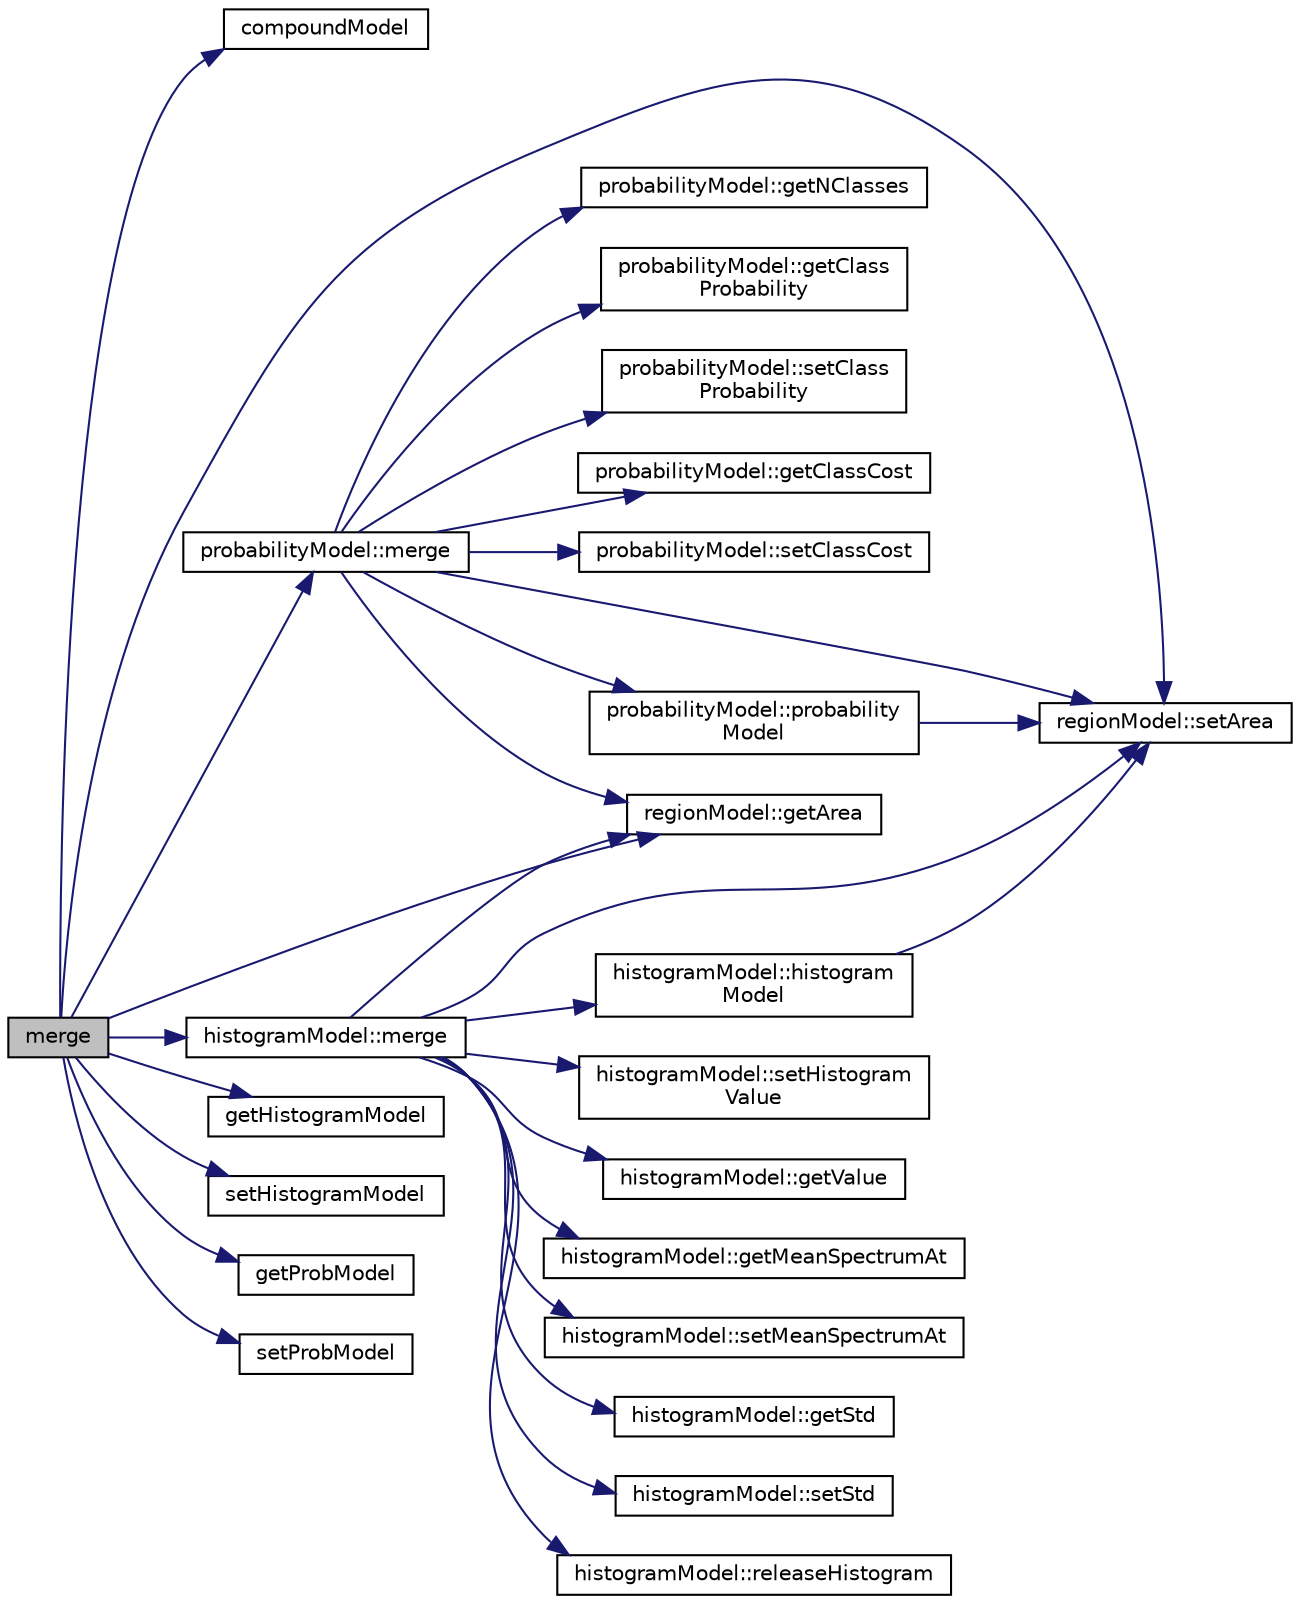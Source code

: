 digraph "merge"
{
  edge [fontname="Helvetica",fontsize="10",labelfontname="Helvetica",labelfontsize="10"];
  node [fontname="Helvetica",fontsize="10",shape=record];
  rankdir="LR";
  Node1 [label="merge",height=0.2,width=0.4,color="black", fillcolor="grey75", style="filled", fontcolor="black"];
  Node1 -> Node2 [color="midnightblue",fontsize="10",style="solid",fontname="Helvetica"];
  Node2 [label="compoundModel",height=0.2,width=0.4,color="black", fillcolor="white", style="filled",URL="$classcompound_model.html#a9229a393b46215fcf2e3c2cefbf766b4"];
  Node1 -> Node3 [color="midnightblue",fontsize="10",style="solid",fontname="Helvetica"];
  Node3 [label="histogramModel::merge",height=0.2,width=0.4,color="black", fillcolor="white", style="filled",URL="$classhistogram_model.html#a2ac9d43f255bc1ab09e666c467f1596c"];
  Node3 -> Node4 [color="midnightblue",fontsize="10",style="solid",fontname="Helvetica"];
  Node4 [label="histogramModel::histogram\lModel",height=0.2,width=0.4,color="black", fillcolor="white", style="filled",URL="$classhistogram_model.html#a0d27c454f26ba542788727505f882f19"];
  Node4 -> Node5 [color="midnightblue",fontsize="10",style="solid",fontname="Helvetica"];
  Node5 [label="regionModel::setArea",height=0.2,width=0.4,color="black", fillcolor="white", style="filled",URL="$classregion_model.html#afe1244b3b13a41fad08d9e0d5b5751f0"];
  Node3 -> Node6 [color="midnightblue",fontsize="10",style="solid",fontname="Helvetica"];
  Node6 [label="regionModel::getArea",height=0.2,width=0.4,color="black", fillcolor="white", style="filled",URL="$classregion_model.html#a80caee5614644b9a58695e488b84ab34"];
  Node3 -> Node5 [color="midnightblue",fontsize="10",style="solid",fontname="Helvetica"];
  Node3 -> Node7 [color="midnightblue",fontsize="10",style="solid",fontname="Helvetica"];
  Node7 [label="histogramModel::setHistogram\lValue",height=0.2,width=0.4,color="black", fillcolor="white", style="filled",URL="$classhistogram_model.html#a7046d45a7475dd387ff2b33aae1bdbc5"];
  Node3 -> Node8 [color="midnightblue",fontsize="10",style="solid",fontname="Helvetica"];
  Node8 [label="histogramModel::getValue",height=0.2,width=0.4,color="black", fillcolor="white", style="filled",URL="$classhistogram_model.html#a52e838450860d5c4a7d365095d7b83ee"];
  Node3 -> Node9 [color="midnightblue",fontsize="10",style="solid",fontname="Helvetica"];
  Node9 [label="histogramModel::getMeanSpectrumAt",height=0.2,width=0.4,color="black", fillcolor="white", style="filled",URL="$classhistogram_model.html#a1e2fd5ab848e0f3b3d69101f3fe77ce0"];
  Node3 -> Node10 [color="midnightblue",fontsize="10",style="solid",fontname="Helvetica"];
  Node10 [label="histogramModel::setMeanSpectrumAt",height=0.2,width=0.4,color="black", fillcolor="white", style="filled",URL="$classhistogram_model.html#ac3f4f47d04c93baef55697647a3fd4f6"];
  Node3 -> Node11 [color="midnightblue",fontsize="10",style="solid",fontname="Helvetica"];
  Node11 [label="histogramModel::getStd",height=0.2,width=0.4,color="black", fillcolor="white", style="filled",URL="$classhistogram_model.html#acd9ebdc216bafa5238678e73339eb608"];
  Node3 -> Node12 [color="midnightblue",fontsize="10",style="solid",fontname="Helvetica"];
  Node12 [label="histogramModel::setStd",height=0.2,width=0.4,color="black", fillcolor="white", style="filled",URL="$classhistogram_model.html#aba524bd90ee2133973447c05116ad7d0"];
  Node3 -> Node13 [color="midnightblue",fontsize="10",style="solid",fontname="Helvetica"];
  Node13 [label="histogramModel::releaseHistogram",height=0.2,width=0.4,color="black", fillcolor="white", style="filled",URL="$classhistogram_model.html#ab82d7ddd13306b2017b8ee1618e6bc0b"];
  Node1 -> Node14 [color="midnightblue",fontsize="10",style="solid",fontname="Helvetica"];
  Node14 [label="getHistogramModel",height=0.2,width=0.4,color="black", fillcolor="white", style="filled",URL="$classcompound_model.html#a67133bdf0879409aa8efc08f6f8fb3aa"];
  Node1 -> Node15 [color="midnightblue",fontsize="10",style="solid",fontname="Helvetica"];
  Node15 [label="setHistogramModel",height=0.2,width=0.4,color="black", fillcolor="white", style="filled",URL="$classcompound_model.html#acf3f044c7bd0fd8c7a86499a1b1c835b"];
  Node1 -> Node16 [color="midnightblue",fontsize="10",style="solid",fontname="Helvetica"];
  Node16 [label="probabilityModel::merge",height=0.2,width=0.4,color="black", fillcolor="white", style="filled",URL="$classprobability_model.html#a4aa8d90006f6f3efe691b23b84d5d100"];
  Node16 -> Node17 [color="midnightblue",fontsize="10",style="solid",fontname="Helvetica"];
  Node17 [label="probabilityModel::probability\lModel",height=0.2,width=0.4,color="black", fillcolor="white", style="filled",URL="$classprobability_model.html#a08ea3556b5a3812d3287ac2255c99a8a"];
  Node17 -> Node5 [color="midnightblue",fontsize="10",style="solid",fontname="Helvetica"];
  Node16 -> Node6 [color="midnightblue",fontsize="10",style="solid",fontname="Helvetica"];
  Node16 -> Node5 [color="midnightblue",fontsize="10",style="solid",fontname="Helvetica"];
  Node16 -> Node18 [color="midnightblue",fontsize="10",style="solid",fontname="Helvetica"];
  Node18 [label="probabilityModel::getNClasses",height=0.2,width=0.4,color="black", fillcolor="white", style="filled",URL="$classprobability_model.html#a9a1655fd00a860cc870bdcfe68b22f99"];
  Node16 -> Node19 [color="midnightblue",fontsize="10",style="solid",fontname="Helvetica"];
  Node19 [label="probabilityModel::getClass\lProbability",height=0.2,width=0.4,color="black", fillcolor="white", style="filled",URL="$classprobability_model.html#a7196544694e68c795ed47cff705158d6"];
  Node16 -> Node20 [color="midnightblue",fontsize="10",style="solid",fontname="Helvetica"];
  Node20 [label="probabilityModel::setClass\lProbability",height=0.2,width=0.4,color="black", fillcolor="white", style="filled",URL="$classprobability_model.html#a637ef2bda90a8ea6fec71accabbc9752"];
  Node16 -> Node21 [color="midnightblue",fontsize="10",style="solid",fontname="Helvetica"];
  Node21 [label="probabilityModel::getClassCost",height=0.2,width=0.4,color="black", fillcolor="white", style="filled",URL="$classprobability_model.html#a945d8c57350b619f866376ab970cba38"];
  Node16 -> Node22 [color="midnightblue",fontsize="10",style="solid",fontname="Helvetica"];
  Node22 [label="probabilityModel::setClassCost",height=0.2,width=0.4,color="black", fillcolor="white", style="filled",URL="$classprobability_model.html#a30c4c6021945a5b96dd84777df208b39"];
  Node1 -> Node23 [color="midnightblue",fontsize="10",style="solid",fontname="Helvetica"];
  Node23 [label="getProbModel",height=0.2,width=0.4,color="black", fillcolor="white", style="filled",URL="$classcompound_model.html#ac4a965ad41a1f60b520be75f53139529"];
  Node1 -> Node24 [color="midnightblue",fontsize="10",style="solid",fontname="Helvetica"];
  Node24 [label="setProbModel",height=0.2,width=0.4,color="black", fillcolor="white", style="filled",URL="$classcompound_model.html#a9a7773cab16989f7580cf71f9777a138"];
  Node1 -> Node5 [color="midnightblue",fontsize="10",style="solid",fontname="Helvetica"];
  Node1 -> Node6 [color="midnightblue",fontsize="10",style="solid",fontname="Helvetica"];
}
